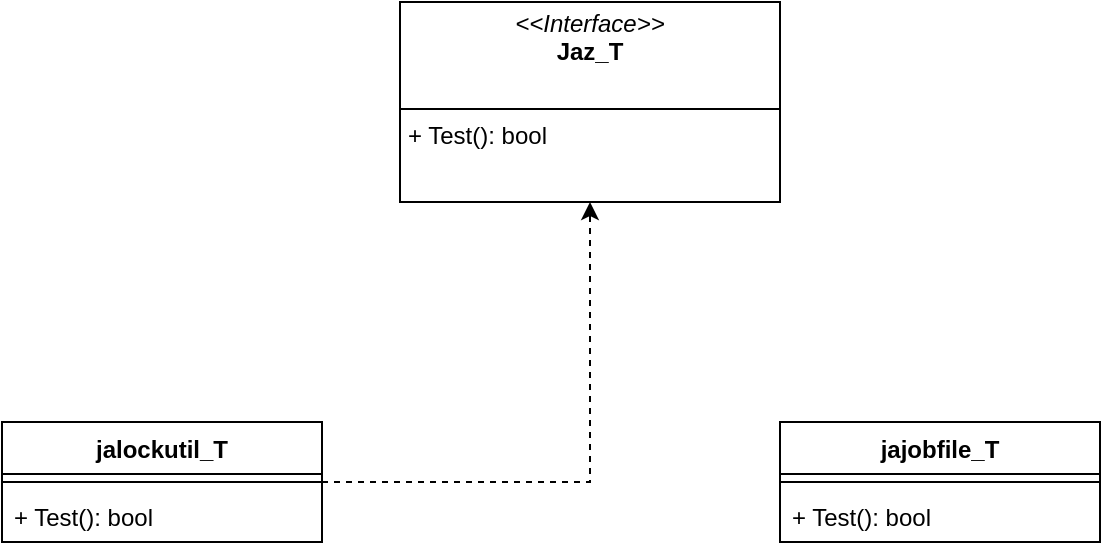 <mxfile version="24.3.1" type="github">
  <diagram id="C5RBs43oDa-KdzZeNtuy" name="Page-1">
    <mxGraphModel dx="1434" dy="756" grid="1" gridSize="10" guides="1" tooltips="1" connect="1" arrows="1" fold="1" page="1" pageScale="1" pageWidth="827" pageHeight="1169" math="0" shadow="0">
      <root>
        <mxCell id="WIyWlLk6GJQsqaUBKTNV-0" />
        <mxCell id="WIyWlLk6GJQsqaUBKTNV-1" parent="WIyWlLk6GJQsqaUBKTNV-0" />
        <mxCell id="TD_bzpeAfKq-mZQVqqtR-2" value="&lt;p style=&quot;margin:0px;margin-top:4px;text-align:center;&quot;&gt;&lt;i&gt;&amp;lt;&amp;lt;Interface&amp;gt;&amp;gt;&lt;/i&gt;&lt;br&gt;&lt;b&gt;Jaz_T&lt;/b&gt;&lt;/p&gt;&lt;br&gt;&lt;hr style=&quot;border-style:solid;&quot; size=&quot;1&quot;&gt;&lt;p style=&quot;margin:0px;margin-left:4px;&quot;&gt;+ Test(): bool&lt;br&gt;&lt;/p&gt;" style="verticalAlign=top;align=left;overflow=fill;html=1;whiteSpace=wrap;" vertex="1" parent="WIyWlLk6GJQsqaUBKTNV-1">
          <mxGeometry x="319" y="90" width="190" height="100" as="geometry" />
        </mxCell>
        <mxCell id="TD_bzpeAfKq-mZQVqqtR-8" style="edgeStyle=orthogonalEdgeStyle;rounded=0;orthogonalLoop=1;jettySize=auto;html=1;entryX=0.5;entryY=1;entryDx=0;entryDy=0;dashed=1;" edge="1" parent="WIyWlLk6GJQsqaUBKTNV-1" source="TD_bzpeAfKq-mZQVqqtR-3" target="TD_bzpeAfKq-mZQVqqtR-2">
          <mxGeometry relative="1" as="geometry" />
        </mxCell>
        <mxCell id="TD_bzpeAfKq-mZQVqqtR-3" value="jalockutil_T" style="swimlane;fontStyle=1;align=center;verticalAlign=top;childLayout=stackLayout;horizontal=1;startSize=26;horizontalStack=0;resizeParent=1;resizeParentMax=0;resizeLast=0;collapsible=1;marginBottom=0;whiteSpace=wrap;html=1;" vertex="1" parent="WIyWlLk6GJQsqaUBKTNV-1">
          <mxGeometry x="120" y="300" width="160" height="60" as="geometry" />
        </mxCell>
        <mxCell id="TD_bzpeAfKq-mZQVqqtR-5" value="" style="line;strokeWidth=1;fillColor=none;align=left;verticalAlign=middle;spacingTop=-1;spacingLeft=3;spacingRight=3;rotatable=0;labelPosition=right;points=[];portConstraint=eastwest;strokeColor=inherit;" vertex="1" parent="TD_bzpeAfKq-mZQVqqtR-3">
          <mxGeometry y="26" width="160" height="8" as="geometry" />
        </mxCell>
        <mxCell id="TD_bzpeAfKq-mZQVqqtR-6" value="+ Test(): bool" style="text;strokeColor=none;fillColor=none;align=left;verticalAlign=top;spacingLeft=4;spacingRight=4;overflow=hidden;rotatable=0;points=[[0,0.5],[1,0.5]];portConstraint=eastwest;whiteSpace=wrap;html=1;" vertex="1" parent="TD_bzpeAfKq-mZQVqqtR-3">
          <mxGeometry y="34" width="160" height="26" as="geometry" />
        </mxCell>
        <mxCell id="TD_bzpeAfKq-mZQVqqtR-9" value="jajobfile_T" style="swimlane;fontStyle=1;align=center;verticalAlign=top;childLayout=stackLayout;horizontal=1;startSize=26;horizontalStack=0;resizeParent=1;resizeParentMax=0;resizeLast=0;collapsible=1;marginBottom=0;whiteSpace=wrap;html=1;" vertex="1" parent="WIyWlLk6GJQsqaUBKTNV-1">
          <mxGeometry x="509" y="300" width="160" height="60" as="geometry" />
        </mxCell>
        <mxCell id="TD_bzpeAfKq-mZQVqqtR-10" value="" style="line;strokeWidth=1;fillColor=none;align=left;verticalAlign=middle;spacingTop=-1;spacingLeft=3;spacingRight=3;rotatable=0;labelPosition=right;points=[];portConstraint=eastwest;strokeColor=inherit;" vertex="1" parent="TD_bzpeAfKq-mZQVqqtR-9">
          <mxGeometry y="26" width="160" height="8" as="geometry" />
        </mxCell>
        <mxCell id="TD_bzpeAfKq-mZQVqqtR-11" value="+ Test(): bool" style="text;strokeColor=none;fillColor=none;align=left;verticalAlign=top;spacingLeft=4;spacingRight=4;overflow=hidden;rotatable=0;points=[[0,0.5],[1,0.5]];portConstraint=eastwest;whiteSpace=wrap;html=1;" vertex="1" parent="TD_bzpeAfKq-mZQVqqtR-9">
          <mxGeometry y="34" width="160" height="26" as="geometry" />
        </mxCell>
      </root>
    </mxGraphModel>
  </diagram>
</mxfile>
